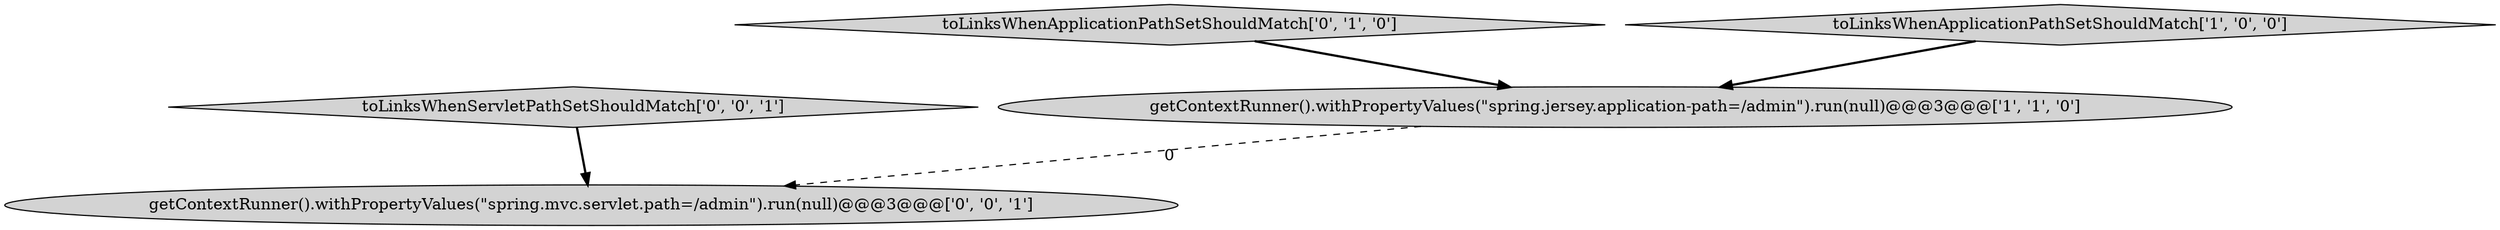 digraph {
0 [style = filled, label = "getContextRunner().withPropertyValues(\"spring.jersey.application-path=/admin\").run(null)@@@3@@@['1', '1', '0']", fillcolor = lightgray, shape = ellipse image = "AAA0AAABBB1BBB"];
2 [style = filled, label = "toLinksWhenApplicationPathSetShouldMatch['0', '1', '0']", fillcolor = lightgray, shape = diamond image = "AAA0AAABBB2BBB"];
1 [style = filled, label = "toLinksWhenApplicationPathSetShouldMatch['1', '0', '0']", fillcolor = lightgray, shape = diamond image = "AAA0AAABBB1BBB"];
3 [style = filled, label = "getContextRunner().withPropertyValues(\"spring.mvc.servlet.path=/admin\").run(null)@@@3@@@['0', '0', '1']", fillcolor = lightgray, shape = ellipse image = "AAA0AAABBB3BBB"];
4 [style = filled, label = "toLinksWhenServletPathSetShouldMatch['0', '0', '1']", fillcolor = lightgray, shape = diamond image = "AAA0AAABBB3BBB"];
2->0 [style = bold, label=""];
0->3 [style = dashed, label="0"];
1->0 [style = bold, label=""];
4->3 [style = bold, label=""];
}
